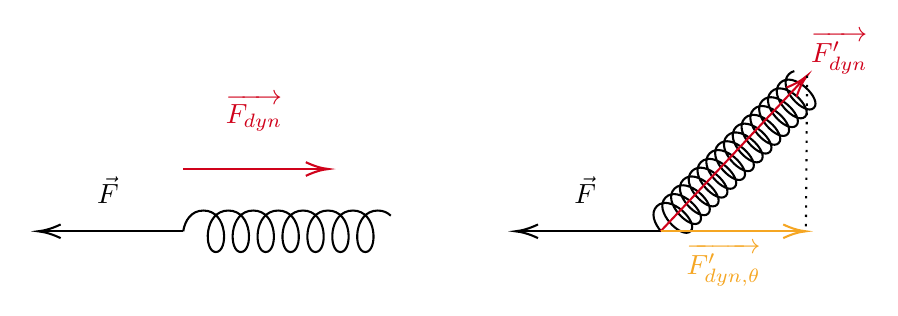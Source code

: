 

\tikzset{every picture/.style={line width=0.75pt}} %set default line width to 0.75pt        

\begin{tikzpicture}[x=0.75pt,y=0.75pt,yscale=-1,xscale=1]
%uncomment if require: \path (0,300); %set diagram left start at 0, and has height of 300

%Straight Lines [id:da16292622750860142] 
\draw    (140,140) -- (72,140) ;
\draw [shift={(70,140)}, rotate = 360] [color={rgb, 255:red, 0; green, 0; blue, 0 }  ][line width=0.75]    (10.93,-3.29) .. controls (6.95,-1.4) and (3.31,-0.3) .. (0,0) .. controls (3.31,0.3) and (6.95,1.4) .. (10.93,3.29)   ;
%Shape: Spring [id:dp12760656496651346] 
\draw   (140,140) .. controls (140.75,135) and (143.75,130) .. (149.75,130) .. controls (161.75,130) and (161.75,150) .. (155.75,150) .. controls (149.75,150) and (149.75,130) .. (161.75,130) .. controls (173.75,130) and (173.75,150) .. (167.75,150) .. controls (161.75,150) and (161.75,130) .. (173.75,130) .. controls (185.75,130) and (185.75,150) .. (179.75,150) .. controls (173.75,150) and (173.75,130) .. (185.75,130) .. controls (197.75,130) and (197.75,150) .. (191.75,150) .. controls (185.75,150) and (185.75,130) .. (197.75,130) .. controls (209.75,130) and (209.75,150) .. (203.75,150) .. controls (197.75,150) and (197.75,130) .. (209.75,130) .. controls (221.75,130) and (221.75,150) .. (215.75,150) .. controls (209.75,150) and (209.75,130) .. (221.75,130) .. controls (233.75,130) and (233.75,150) .. (227.75,150) .. controls (221.75,150) and (221.75,130) .. (233.75,130) .. controls (236.39,130) and (238.46,130.97) .. (240,132.49) ;
%Straight Lines [id:da4294419662187403] 
\draw [color={rgb, 255:red, 208; green, 2; blue, 27 }  ,draw opacity=1 ]   (140,110) -- (208,110) ;
\draw [shift={(210,110)}, rotate = 180] [color={rgb, 255:red, 208; green, 2; blue, 27 }  ,draw opacity=1 ][line width=0.75]    (10.93,-3.29) .. controls (6.95,-1.4) and (3.31,-0.3) .. (0,0) .. controls (3.31,0.3) and (6.95,1.4) .. (10.93,3.29)   ;
%Straight Lines [id:da9928409816186436] 
\draw    (370,140) -- (302,140) ;
\draw [shift={(300,140)}, rotate = 360] [color={rgb, 255:red, 0; green, 0; blue, 0 }  ][line width=0.75]    (10.93,-3.29) .. controls (6.95,-1.4) and (3.31,-0.3) .. (0,0) .. controls (3.31,0.3) and (6.95,1.4) .. (10.93,3.29)   ;
%Shape: Spring [id:dp196556047968647] 
\draw   (370.22,140.04) .. controls (366.95,136.24) and (365,131.11) .. (368.19,127.93) .. controls (374.55,121.57) and (388.69,135.71) .. (384.45,139.95) .. controls (380.21,144.19) and (366.06,130.05) .. (372.43,123.69) .. controls (378.79,117.32) and (392.93,131.47) .. (388.69,135.71) .. controls (384.45,139.95) and (370.31,125.81) .. (376.67,119.45) .. controls (383.03,113.08) and (397.18,127.22) .. (392.93,131.47) .. controls (388.69,135.71) and (374.55,121.57) .. (380.91,115.2) .. controls (387.28,108.84) and (401.42,122.98) .. (397.18,127.22) .. controls (392.93,131.47) and (378.79,117.32) .. (385.16,110.96) .. controls (391.52,104.6) and (405.66,118.74) .. (401.42,122.98) .. controls (397.18,127.22) and (383.03,113.08) .. (389.4,106.72) .. controls (395.76,100.35) and (409.9,114.5) .. (405.66,118.74) .. controls (401.42,122.98) and (387.28,108.84) .. (393.64,102.47) .. controls (400.01,96.11) and (414.15,110.25) .. (409.9,114.5) .. controls (405.66,118.74) and (391.52,104.6) .. (397.88,98.23) .. controls (404.25,91.87) and (418.39,106.01) .. (414.15,110.25) .. controls (409.9,114.5) and (395.76,100.35) .. (402.13,93.99) .. controls (408.49,87.63) and (422.63,101.77) .. (418.39,106.01) .. controls (414.15,110.25) and (400.01,96.11) .. (406.37,89.75) .. controls (412.73,83.38) and (426.88,97.52) .. (422.63,101.77) .. controls (418.39,106.01) and (404.25,91.87) .. (410.61,85.5) .. controls (416.98,79.14) and (431.12,93.28) .. (426.88,97.52) .. controls (422.63,101.77) and (408.49,87.63) .. (414.85,81.26) .. controls (421.22,74.9) and (435.36,89.04) .. (431.12,93.28) .. controls (426.88,97.52) and (412.73,83.38) .. (419.1,77.02) .. controls (425.46,70.65) and (439.6,84.8) .. (435.36,89.04) .. controls (431.12,93.28) and (416.98,79.14) .. (423.34,72.78) .. controls (429.7,66.41) and (443.85,80.55) .. (439.6,84.8) .. controls (435.36,89.04) and (421.22,74.9) .. (427.58,68.53) .. controls (433.95,62.17) and (448.09,76.31) .. (443.85,80.55) .. controls (439.6,84.8) and (425.46,70.65) .. (431.82,64.29) .. controls (432.59,63.52) and (433.48,63.05) .. (434.43,62.83) ;
%Straight Lines [id:da8495881655350583] 
\draw [color={rgb, 255:red, 208; green, 2; blue, 27 }  ,draw opacity=1 ]   (370,140) -- (439.23,66.46) ;
\draw [shift={(440.6,65)}, rotate = 133.27] [color={rgb, 255:red, 208; green, 2; blue, 27 }  ,draw opacity=1 ][line width=0.75]    (10.93,-3.29) .. controls (6.95,-1.4) and (3.31,-0.3) .. (0,0) .. controls (3.31,0.3) and (6.95,1.4) .. (10.93,3.29)   ;
%Straight Lines [id:da9352078250890943] 
\draw  [dash pattern={on 0.84pt off 2.51pt}]  (440.6,65) -- (440,140) ;
%Straight Lines [id:da8571463134658666] 
\draw [color={rgb, 255:red, 245; green, 166; blue, 35 }  ,draw opacity=1 ]   (370,140) -- (438,140) ;
\draw [shift={(440,140)}, rotate = 180] [color={rgb, 255:red, 245; green, 166; blue, 35 }  ,draw opacity=1 ][line width=0.75]    (10.93,-3.29) .. controls (6.95,-1.4) and (3.31,-0.3) .. (0,0) .. controls (3.31,0.3) and (6.95,1.4) .. (10.93,3.29)   ;

% Text Node
\draw (97,112.4) node [anchor=north west][inner sep=0.75pt]    {$\vec{F}$};
% Text Node
\draw (159,72.4) node [anchor=north west][inner sep=0.75pt]  [color={rgb, 255:red, 208; green, 2; blue, 27 }  ,opacity=1 ]  {$\overrightarrow{F_{dyn}}$};
% Text Node
\draw (327,112.4) node [anchor=north west][inner sep=0.75pt]    {$\vec{F}$};
% Text Node
\draw (441,42.4) node [anchor=north west][inner sep=0.75pt]  [color={rgb, 255:red, 208; green, 2; blue, 27 }  ,opacity=1 ]  {$\overrightarrow{F'_{dyn}}$};
% Text Node
\draw (381,144.4) node [anchor=north west][inner sep=0.75pt]  [color={rgb, 255:red, 245; green, 166; blue, 35 }  ,opacity=1 ]  {$\overrightarrow{F'_{dyn,\theta }}$};


\end{tikzpicture}
